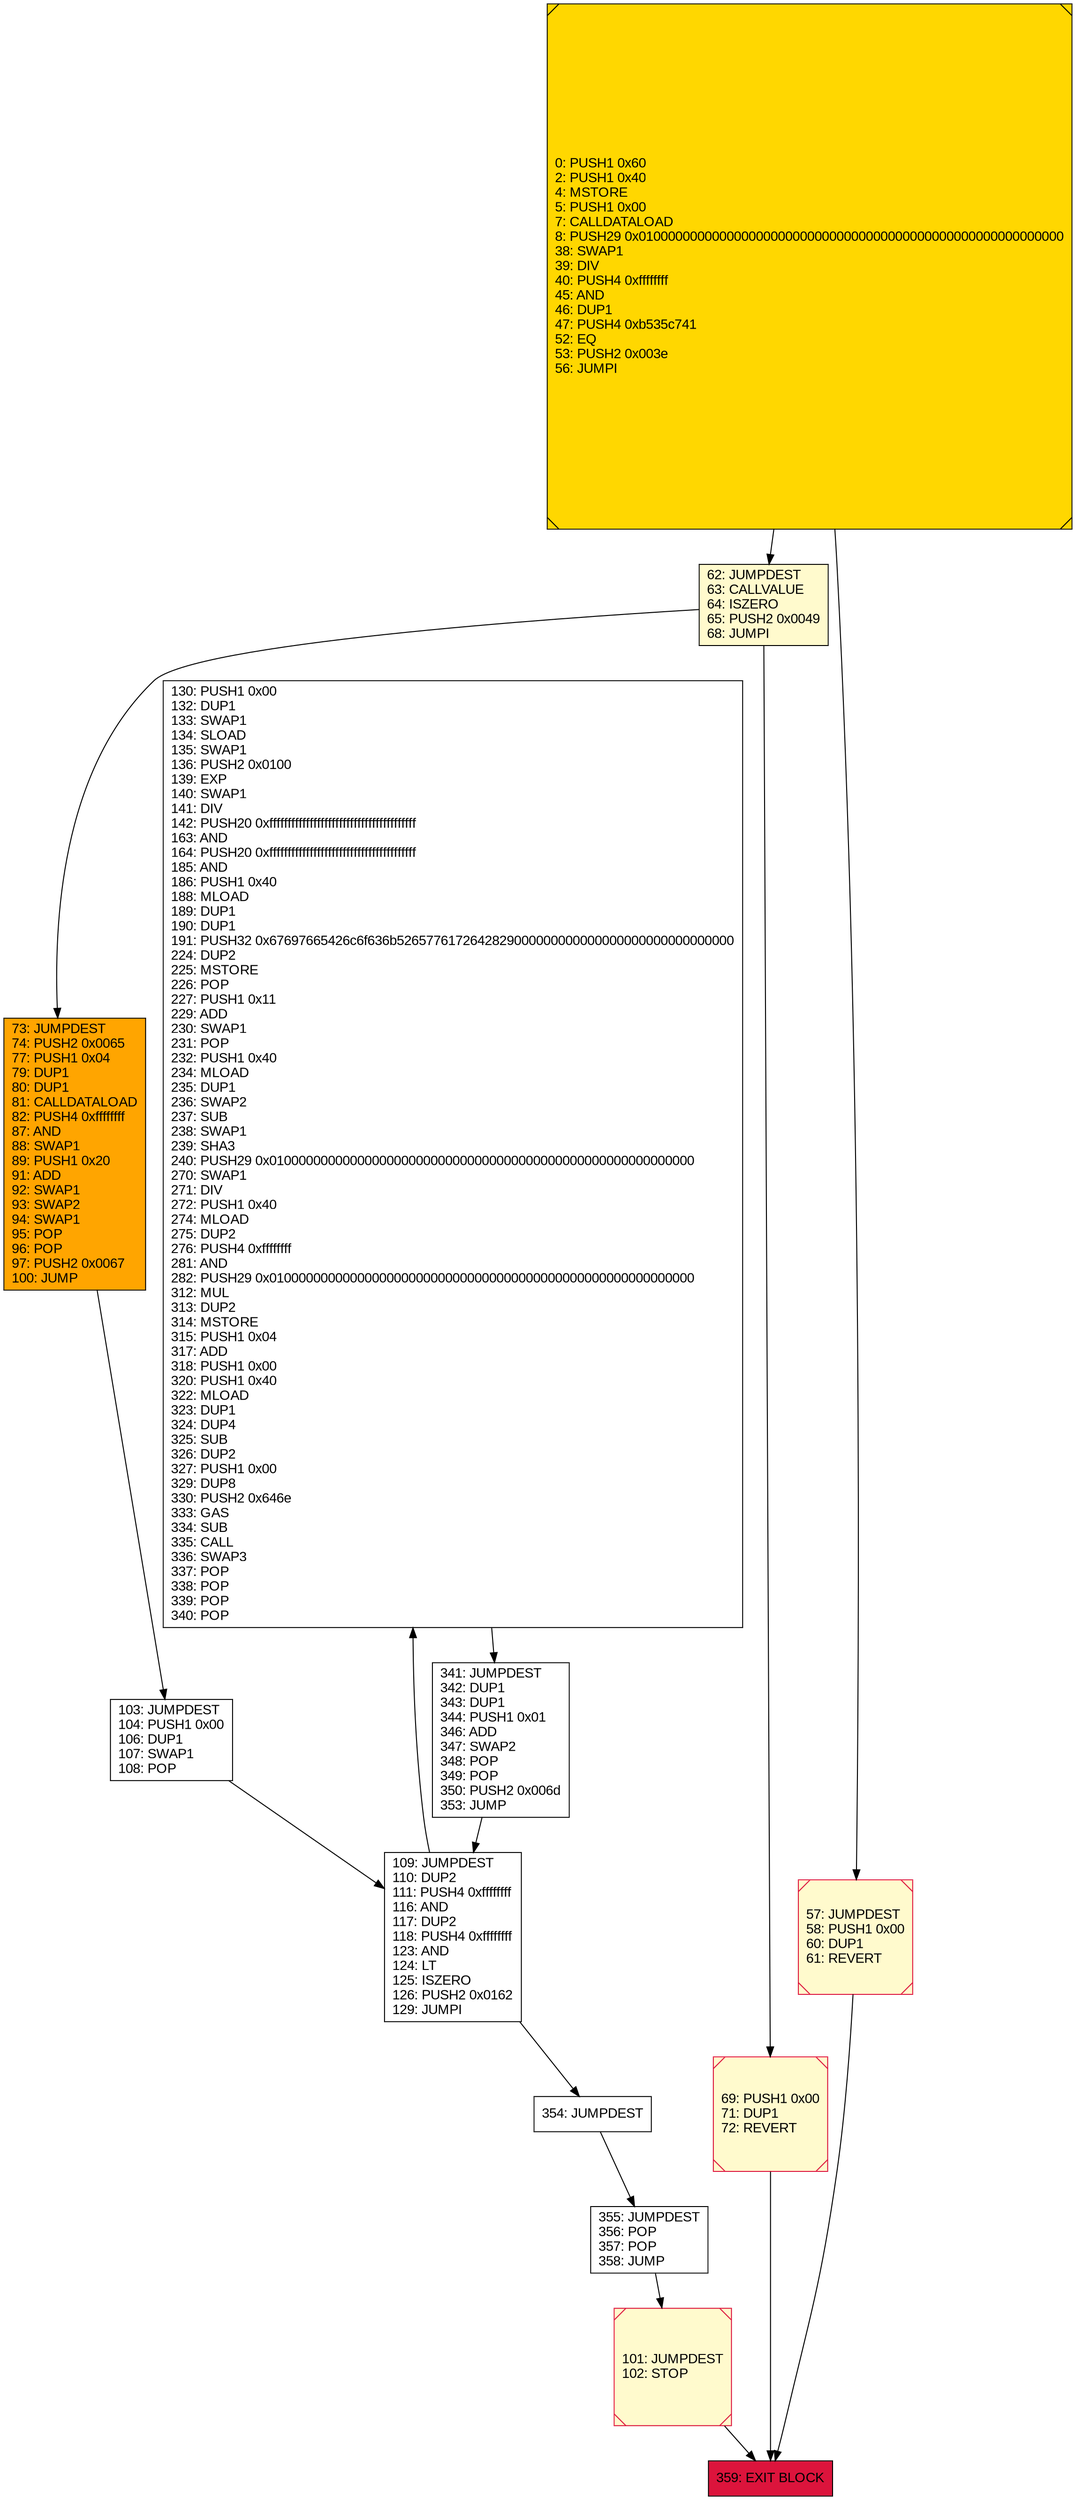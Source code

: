 digraph G {
bgcolor=transparent rankdir=UD;
node [shape=box style=filled color=black fillcolor=white fontname=arial fontcolor=black];
130 [label="130: PUSH1 0x00\l132: DUP1\l133: SWAP1\l134: SLOAD\l135: SWAP1\l136: PUSH2 0x0100\l139: EXP\l140: SWAP1\l141: DIV\l142: PUSH20 0xffffffffffffffffffffffffffffffffffffffff\l163: AND\l164: PUSH20 0xffffffffffffffffffffffffffffffffffffffff\l185: AND\l186: PUSH1 0x40\l188: MLOAD\l189: DUP1\l190: DUP1\l191: PUSH32 0x67697665426c6f636b5265776172642829000000000000000000000000000000\l224: DUP2\l225: MSTORE\l226: POP\l227: PUSH1 0x11\l229: ADD\l230: SWAP1\l231: POP\l232: PUSH1 0x40\l234: MLOAD\l235: DUP1\l236: SWAP2\l237: SUB\l238: SWAP1\l239: SHA3\l240: PUSH29 0x0100000000000000000000000000000000000000000000000000000000\l270: SWAP1\l271: DIV\l272: PUSH1 0x40\l274: MLOAD\l275: DUP2\l276: PUSH4 0xffffffff\l281: AND\l282: PUSH29 0x0100000000000000000000000000000000000000000000000000000000\l312: MUL\l313: DUP2\l314: MSTORE\l315: PUSH1 0x04\l317: ADD\l318: PUSH1 0x00\l320: PUSH1 0x40\l322: MLOAD\l323: DUP1\l324: DUP4\l325: SUB\l326: DUP2\l327: PUSH1 0x00\l329: DUP8\l330: PUSH2 0x646e\l333: GAS\l334: SUB\l335: CALL\l336: SWAP3\l337: POP\l338: POP\l339: POP\l340: POP\l" ];
69 [label="69: PUSH1 0x00\l71: DUP1\l72: REVERT\l" fillcolor=lemonchiffon shape=Msquare color=crimson ];
73 [label="73: JUMPDEST\l74: PUSH2 0x0065\l77: PUSH1 0x04\l79: DUP1\l80: DUP1\l81: CALLDATALOAD\l82: PUSH4 0xffffffff\l87: AND\l88: SWAP1\l89: PUSH1 0x20\l91: ADD\l92: SWAP1\l93: SWAP2\l94: SWAP1\l95: POP\l96: POP\l97: PUSH2 0x0067\l100: JUMP\l" fillcolor=orange ];
359 [label="359: EXIT BLOCK\l" fillcolor=crimson ];
109 [label="109: JUMPDEST\l110: DUP2\l111: PUSH4 0xffffffff\l116: AND\l117: DUP2\l118: PUSH4 0xffffffff\l123: AND\l124: LT\l125: ISZERO\l126: PUSH2 0x0162\l129: JUMPI\l" ];
355 [label="355: JUMPDEST\l356: POP\l357: POP\l358: JUMP\l" ];
103 [label="103: JUMPDEST\l104: PUSH1 0x00\l106: DUP1\l107: SWAP1\l108: POP\l" ];
354 [label="354: JUMPDEST\l" ];
0 [label="0: PUSH1 0x60\l2: PUSH1 0x40\l4: MSTORE\l5: PUSH1 0x00\l7: CALLDATALOAD\l8: PUSH29 0x0100000000000000000000000000000000000000000000000000000000\l38: SWAP1\l39: DIV\l40: PUSH4 0xffffffff\l45: AND\l46: DUP1\l47: PUSH4 0xb535c741\l52: EQ\l53: PUSH2 0x003e\l56: JUMPI\l" fillcolor=lemonchiffon shape=Msquare fillcolor=gold ];
62 [label="62: JUMPDEST\l63: CALLVALUE\l64: ISZERO\l65: PUSH2 0x0049\l68: JUMPI\l" fillcolor=lemonchiffon ];
101 [label="101: JUMPDEST\l102: STOP\l" fillcolor=lemonchiffon shape=Msquare color=crimson ];
57 [label="57: JUMPDEST\l58: PUSH1 0x00\l60: DUP1\l61: REVERT\l" fillcolor=lemonchiffon shape=Msquare color=crimson ];
341 [label="341: JUMPDEST\l342: DUP1\l343: DUP1\l344: PUSH1 0x01\l346: ADD\l347: SWAP2\l348: POP\l349: POP\l350: PUSH2 0x006d\l353: JUMP\l" ];
0 -> 62;
69 -> 359;
103 -> 109;
109 -> 354;
354 -> 355;
73 -> 103;
109 -> 130;
0 -> 57;
62 -> 69;
101 -> 359;
341 -> 109;
62 -> 73;
355 -> 101;
57 -> 359;
130 -> 341;
}